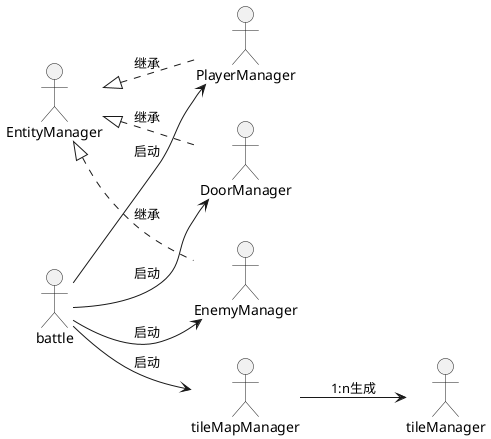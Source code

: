 @startuml
' top to bottom direction
' actor BattleManager as battle
left to right direction
actor EntityManager as entity
actor PlayerManager as player

actor EnemyManager as enemy
actor tileMapManager as tileMap
actor tileManager as tile
actor DoorManager as door

' actor ControlManager as ctrl
' actor EventManager as event
' actor ControllerManager  as control
' battle -right->player:启动
' battle -right->tile:启动
' battle -right->enemy:启动

' ctrl-->event:调用
' event --> player : 通知
' player-->event:监听

battle -->  player:启动
battle -->  tileMap:启动
battle -->  enemy:启动
battle -->  door:启动


entity <|.. player:继承
entity <|..enemy:继承
entity <|..door:继承
tileMap -->tile:1:n生成
' tile -->(生成瓦片地图)
@enduml
